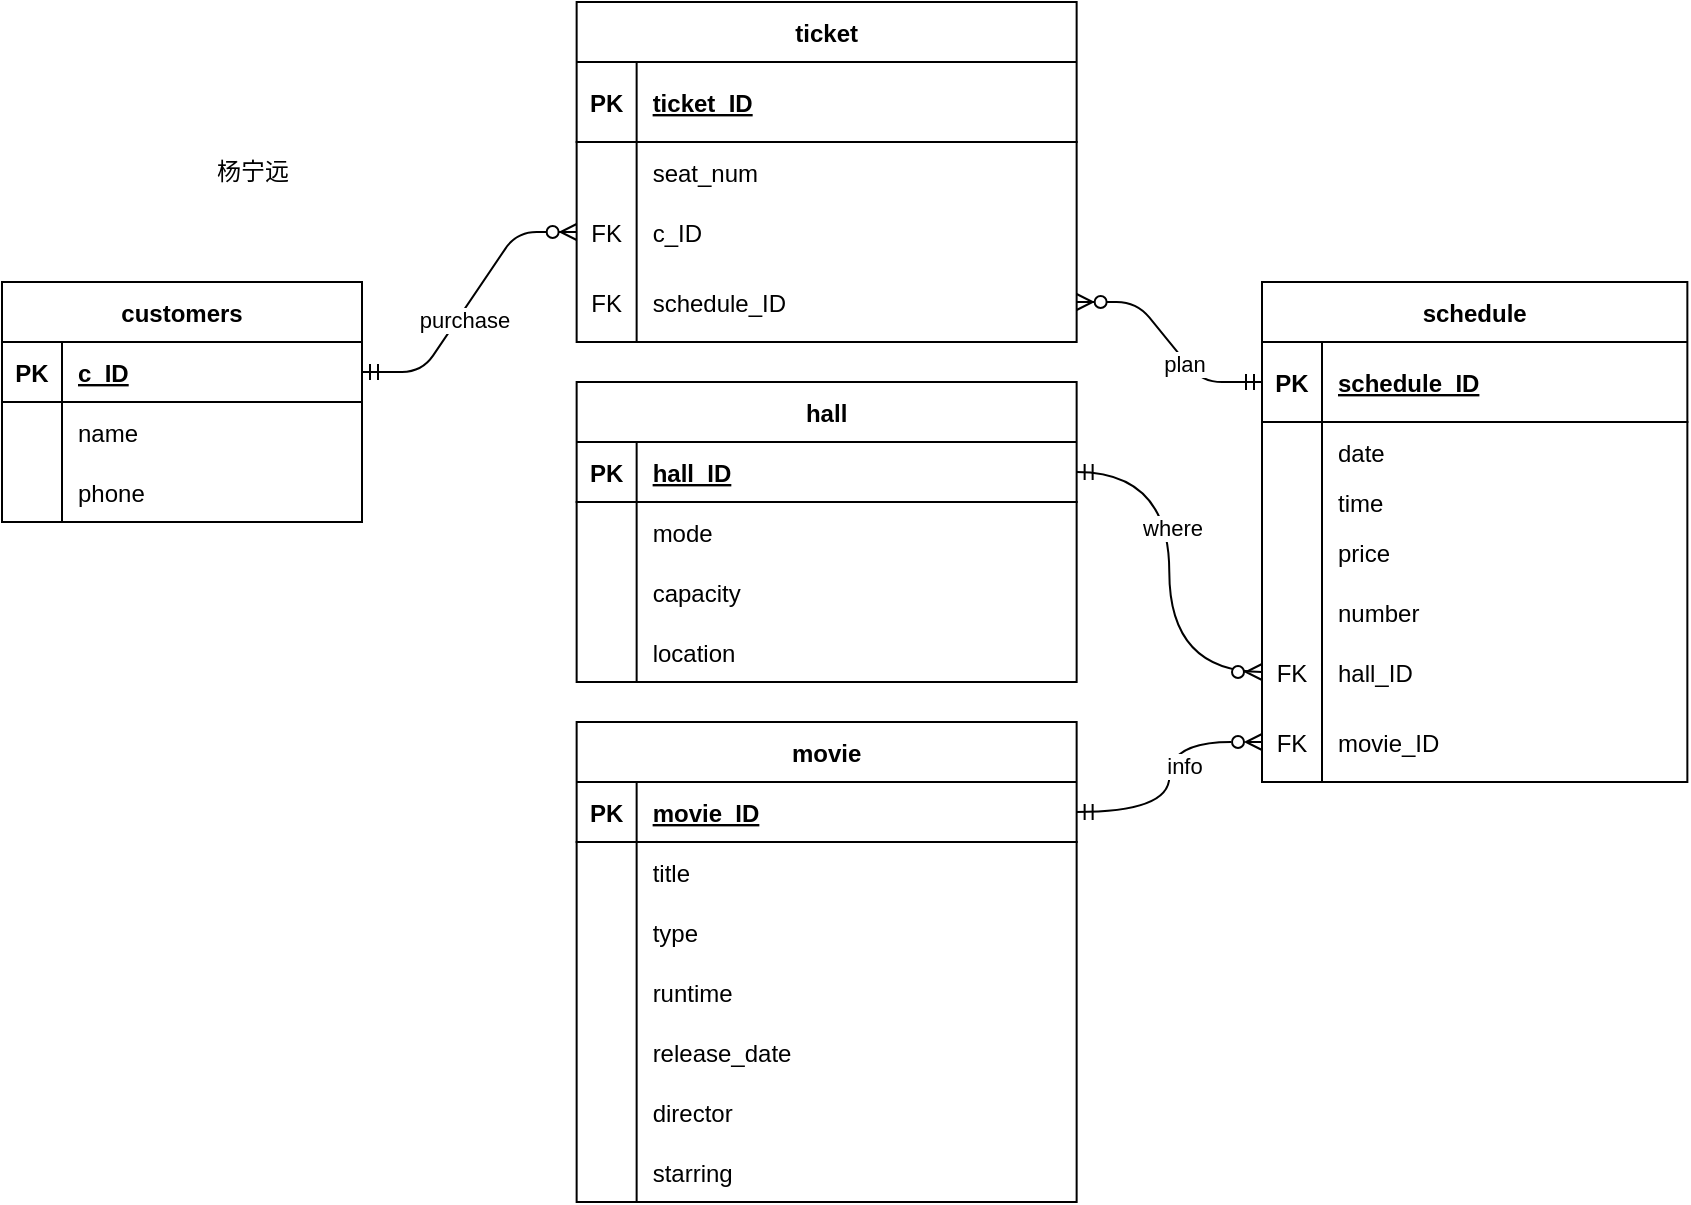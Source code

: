 <mxfile version="21.3.7" type="device">
  <diagram id="R2lEEEUBdFMjLlhIrx00" name="Page-1">
    <mxGraphModel dx="1440" dy="1000" grid="1" gridSize="10" guides="1" tooltips="1" connect="1" arrows="1" fold="1" page="1" pageScale="1" pageWidth="850" pageHeight="1100" math="0" shadow="0" extFonts="Permanent Marker^https://fonts.googleapis.com/css?family=Permanent+Marker">
      <root>
        <object label="" id="0">
          <mxCell />
        </object>
        <mxCell id="1" parent="0" />
        <mxCell id="C-vyLk0tnHw3VtMMgP7b-1" value="" style="edgeStyle=entityRelationEdgeStyle;endArrow=ERzeroToMany;startArrow=ERmandOne;endFill=1;startFill=0;" parent="1" source="C-vyLk0tnHw3VtMMgP7b-24" target="C-vyLk0tnHw3VtMMgP7b-6" edge="1">
          <mxGeometry width="100" height="100" relative="1" as="geometry">
            <mxPoint x="230" y="720" as="sourcePoint" />
            <mxPoint x="330" y="620" as="targetPoint" />
          </mxGeometry>
        </mxCell>
        <mxCell id="n1e_aVi4YOwNbGiGUkBM-1" value="purchase" style="edgeLabel;html=1;align=center;verticalAlign=middle;resizable=0;points=[];" vertex="1" connectable="0" parent="C-vyLk0tnHw3VtMMgP7b-1">
          <mxGeometry x="-0.119" y="-3" relative="1" as="geometry">
            <mxPoint as="offset" />
          </mxGeometry>
        </mxCell>
        <mxCell id="C-vyLk0tnHw3VtMMgP7b-2" value="ticket" style="shape=table;startSize=30;container=1;collapsible=1;childLayout=tableLayout;fixedRows=1;rowLines=0;fontStyle=1;align=center;resizeLast=1;movable=1;resizable=1;rotatable=1;deletable=1;editable=1;locked=0;connectable=1;" parent="1" vertex="1">
          <mxGeometry x="287.32" y="100" width="250" height="170" as="geometry" />
        </mxCell>
        <mxCell id="C-vyLk0tnHw3VtMMgP7b-3" value="" style="shape=partialRectangle;collapsible=0;dropTarget=0;pointerEvents=0;fillColor=none;points=[[0,0.5],[1,0.5]];portConstraint=eastwest;top=0;left=0;right=0;bottom=1;" parent="C-vyLk0tnHw3VtMMgP7b-2" vertex="1">
          <mxGeometry y="30" width="250" height="40" as="geometry" />
        </mxCell>
        <mxCell id="C-vyLk0tnHw3VtMMgP7b-4" value="PK" style="shape=partialRectangle;overflow=hidden;connectable=0;fillColor=none;top=0;left=0;bottom=0;right=0;fontStyle=1;" parent="C-vyLk0tnHw3VtMMgP7b-3" vertex="1">
          <mxGeometry width="30" height="40" as="geometry">
            <mxRectangle width="30" height="40" as="alternateBounds" />
          </mxGeometry>
        </mxCell>
        <mxCell id="C-vyLk0tnHw3VtMMgP7b-5" value="ticket_ID" style="shape=partialRectangle;overflow=hidden;connectable=0;fillColor=none;top=0;left=0;bottom=0;right=0;align=left;spacingLeft=6;fontStyle=5;" parent="C-vyLk0tnHw3VtMMgP7b-3" vertex="1">
          <mxGeometry x="30" width="220" height="40" as="geometry">
            <mxRectangle width="220" height="40" as="alternateBounds" />
          </mxGeometry>
        </mxCell>
        <mxCell id="n1e_aVi4YOwNbGiGUkBM-5" value="" style="shape=partialRectangle;collapsible=0;dropTarget=0;pointerEvents=0;fillColor=none;points=[[0,0.5],[1,0.5]];portConstraint=eastwest;top=0;left=0;right=0;bottom=0;" vertex="1" parent="C-vyLk0tnHw3VtMMgP7b-2">
          <mxGeometry y="70" width="250" height="30" as="geometry" />
        </mxCell>
        <mxCell id="n1e_aVi4YOwNbGiGUkBM-6" value="" style="shape=partialRectangle;overflow=hidden;connectable=0;fillColor=none;top=0;left=0;bottom=0;right=0;" vertex="1" parent="n1e_aVi4YOwNbGiGUkBM-5">
          <mxGeometry width="30" height="30" as="geometry">
            <mxRectangle width="30" height="30" as="alternateBounds" />
          </mxGeometry>
        </mxCell>
        <mxCell id="n1e_aVi4YOwNbGiGUkBM-7" value="seat_num" style="shape=partialRectangle;overflow=hidden;connectable=0;fillColor=none;top=0;left=0;bottom=0;right=0;align=left;spacingLeft=6;" vertex="1" parent="n1e_aVi4YOwNbGiGUkBM-5">
          <mxGeometry x="30" width="220" height="30" as="geometry">
            <mxRectangle width="220" height="30" as="alternateBounds" />
          </mxGeometry>
        </mxCell>
        <mxCell id="C-vyLk0tnHw3VtMMgP7b-6" value="" style="shape=partialRectangle;collapsible=0;dropTarget=0;pointerEvents=0;fillColor=none;points=[[0,0.5],[1,0.5]];portConstraint=eastwest;top=0;left=0;right=0;bottom=0;" parent="C-vyLk0tnHw3VtMMgP7b-2" vertex="1">
          <mxGeometry y="100" width="250" height="30" as="geometry" />
        </mxCell>
        <mxCell id="C-vyLk0tnHw3VtMMgP7b-7" value="FK" style="shape=partialRectangle;overflow=hidden;connectable=0;fillColor=none;top=0;left=0;bottom=0;right=0;" parent="C-vyLk0tnHw3VtMMgP7b-6" vertex="1">
          <mxGeometry width="30" height="30" as="geometry">
            <mxRectangle width="30" height="30" as="alternateBounds" />
          </mxGeometry>
        </mxCell>
        <mxCell id="C-vyLk0tnHw3VtMMgP7b-8" value="c_ID" style="shape=partialRectangle;overflow=hidden;connectable=0;fillColor=none;top=0;left=0;bottom=0;right=0;align=left;spacingLeft=6;" parent="C-vyLk0tnHw3VtMMgP7b-6" vertex="1">
          <mxGeometry x="30" width="220" height="30" as="geometry">
            <mxRectangle width="220" height="30" as="alternateBounds" />
          </mxGeometry>
        </mxCell>
        <mxCell id="C-vyLk0tnHw3VtMMgP7b-9" value="" style="shape=partialRectangle;collapsible=0;dropTarget=0;pointerEvents=0;fillColor=none;points=[[0,0.5],[1,0.5]];portConstraint=eastwest;top=0;left=0;right=0;bottom=0;" parent="C-vyLk0tnHw3VtMMgP7b-2" vertex="1">
          <mxGeometry y="130" width="250" height="40" as="geometry" />
        </mxCell>
        <mxCell id="C-vyLk0tnHw3VtMMgP7b-10" value="FK" style="shape=partialRectangle;overflow=hidden;connectable=0;fillColor=none;top=0;left=0;bottom=0;right=0;" parent="C-vyLk0tnHw3VtMMgP7b-9" vertex="1">
          <mxGeometry width="30" height="40" as="geometry">
            <mxRectangle width="30" height="40" as="alternateBounds" />
          </mxGeometry>
        </mxCell>
        <mxCell id="C-vyLk0tnHw3VtMMgP7b-11" value="schedule_ID" style="shape=partialRectangle;overflow=hidden;connectable=0;fillColor=none;top=0;left=0;bottom=0;right=0;align=left;spacingLeft=6;" parent="C-vyLk0tnHw3VtMMgP7b-9" vertex="1">
          <mxGeometry x="30" width="220" height="40" as="geometry">
            <mxRectangle width="220" height="40" as="alternateBounds" />
          </mxGeometry>
        </mxCell>
        <mxCell id="C-vyLk0tnHw3VtMMgP7b-23" value="customers" style="shape=table;startSize=30;container=1;collapsible=1;childLayout=tableLayout;fixedRows=1;rowLines=0;fontStyle=1;align=center;resizeLast=1;" parent="1" vertex="1">
          <mxGeometry y="240" width="180" height="120" as="geometry" />
        </mxCell>
        <mxCell id="C-vyLk0tnHw3VtMMgP7b-24" value="" style="shape=partialRectangle;collapsible=0;dropTarget=0;pointerEvents=0;fillColor=none;points=[[0,0.5],[1,0.5]];portConstraint=eastwest;top=0;left=0;right=0;bottom=1;" parent="C-vyLk0tnHw3VtMMgP7b-23" vertex="1">
          <mxGeometry y="30" width="180" height="30" as="geometry" />
        </mxCell>
        <mxCell id="C-vyLk0tnHw3VtMMgP7b-25" value="PK" style="shape=partialRectangle;overflow=hidden;connectable=0;fillColor=none;top=0;left=0;bottom=0;right=0;fontStyle=1;" parent="C-vyLk0tnHw3VtMMgP7b-24" vertex="1">
          <mxGeometry width="30" height="30" as="geometry">
            <mxRectangle width="30" height="30" as="alternateBounds" />
          </mxGeometry>
        </mxCell>
        <mxCell id="C-vyLk0tnHw3VtMMgP7b-26" value="c_ID" style="shape=partialRectangle;overflow=hidden;connectable=0;fillColor=none;top=0;left=0;bottom=0;right=0;align=left;spacingLeft=6;fontStyle=5;" parent="C-vyLk0tnHw3VtMMgP7b-24" vertex="1">
          <mxGeometry x="30" width="150" height="30" as="geometry">
            <mxRectangle width="150" height="30" as="alternateBounds" />
          </mxGeometry>
        </mxCell>
        <object label="" name="name" phone="phone" id="C-vyLk0tnHw3VtMMgP7b-27">
          <mxCell style="shape=partialRectangle;collapsible=0;dropTarget=0;pointerEvents=0;fillColor=none;points=[[0,0.5],[1,0.5]];portConstraint=eastwest;top=0;left=0;right=0;bottom=0;" parent="C-vyLk0tnHw3VtMMgP7b-23" vertex="1">
            <mxGeometry y="60" width="180" height="30" as="geometry" />
          </mxCell>
        </object>
        <mxCell id="C-vyLk0tnHw3VtMMgP7b-28" value="" style="shape=partialRectangle;overflow=hidden;connectable=0;fillColor=none;top=0;left=0;bottom=0;right=0;" parent="C-vyLk0tnHw3VtMMgP7b-27" vertex="1">
          <mxGeometry width="30" height="30" as="geometry">
            <mxRectangle width="30" height="30" as="alternateBounds" />
          </mxGeometry>
        </mxCell>
        <object label="name" name="" phone="" id="C-vyLk0tnHw3VtMMgP7b-29">
          <mxCell style="shape=partialRectangle;overflow=hidden;connectable=0;fillColor=none;top=0;left=0;bottom=0;right=0;align=left;spacingLeft=6;" parent="C-vyLk0tnHw3VtMMgP7b-27" vertex="1">
            <mxGeometry x="30" width="150" height="30" as="geometry">
              <mxRectangle width="150" height="30" as="alternateBounds" />
            </mxGeometry>
          </mxCell>
        </object>
        <object label="" name="name" phone="phone" id="n1e_aVi4YOwNbGiGUkBM-25">
          <mxCell style="shape=partialRectangle;collapsible=0;dropTarget=0;pointerEvents=0;fillColor=none;points=[[0,0.5],[1,0.5]];portConstraint=eastwest;top=0;left=0;right=0;bottom=0;" vertex="1" parent="C-vyLk0tnHw3VtMMgP7b-23">
            <mxGeometry y="90" width="180" height="30" as="geometry" />
          </mxCell>
        </object>
        <mxCell id="n1e_aVi4YOwNbGiGUkBM-26" value="" style="shape=partialRectangle;overflow=hidden;connectable=0;fillColor=none;top=0;left=0;bottom=0;right=0;" vertex="1" parent="n1e_aVi4YOwNbGiGUkBM-25">
          <mxGeometry width="30" height="30" as="geometry">
            <mxRectangle width="30" height="30" as="alternateBounds" />
          </mxGeometry>
        </mxCell>
        <object label="phone" name="" phone="" id="n1e_aVi4YOwNbGiGUkBM-27">
          <mxCell style="shape=partialRectangle;overflow=hidden;connectable=0;fillColor=none;top=0;left=0;bottom=0;right=0;align=left;spacingLeft=6;" vertex="1" parent="n1e_aVi4YOwNbGiGUkBM-25">
            <mxGeometry x="30" width="150" height="30" as="geometry">
              <mxRectangle width="150" height="30" as="alternateBounds" />
            </mxGeometry>
          </mxCell>
        </object>
        <mxCell id="n1e_aVi4YOwNbGiGUkBM-8" value="schedule" style="shape=table;startSize=30;container=1;collapsible=1;childLayout=tableLayout;fixedRows=1;rowLines=0;fontStyle=1;align=center;resizeLast=1;movable=1;resizable=1;rotatable=1;deletable=1;editable=1;locked=0;connectable=1;" vertex="1" parent="1">
          <mxGeometry x="630" y="240" width="212.68" height="250" as="geometry" />
        </mxCell>
        <mxCell id="n1e_aVi4YOwNbGiGUkBM-9" value="" style="shape=partialRectangle;collapsible=0;dropTarget=0;pointerEvents=0;fillColor=none;points=[[0,0.5],[1,0.5]];portConstraint=eastwest;top=0;left=0;right=0;bottom=1;" vertex="1" parent="n1e_aVi4YOwNbGiGUkBM-8">
          <mxGeometry y="30" width="212.68" height="40" as="geometry" />
        </mxCell>
        <mxCell id="n1e_aVi4YOwNbGiGUkBM-10" value="PK" style="shape=partialRectangle;overflow=hidden;connectable=0;fillColor=none;top=0;left=0;bottom=0;right=0;fontStyle=1;" vertex="1" parent="n1e_aVi4YOwNbGiGUkBM-9">
          <mxGeometry width="30" height="40" as="geometry">
            <mxRectangle width="30" height="40" as="alternateBounds" />
          </mxGeometry>
        </mxCell>
        <mxCell id="n1e_aVi4YOwNbGiGUkBM-11" value="schedule_ID" style="shape=partialRectangle;overflow=hidden;connectable=0;fillColor=none;top=0;left=0;bottom=0;right=0;align=left;spacingLeft=6;fontStyle=5;" vertex="1" parent="n1e_aVi4YOwNbGiGUkBM-9">
          <mxGeometry x="30" width="182.68" height="40" as="geometry">
            <mxRectangle width="182.68" height="40" as="alternateBounds" />
          </mxGeometry>
        </mxCell>
        <mxCell id="n1e_aVi4YOwNbGiGUkBM-12" value="" style="shape=partialRectangle;collapsible=0;dropTarget=0;pointerEvents=0;fillColor=none;points=[[0,0.5],[1,0.5]];portConstraint=eastwest;top=0;left=0;right=0;bottom=0;" vertex="1" parent="n1e_aVi4YOwNbGiGUkBM-8">
          <mxGeometry y="70" width="212.68" height="30" as="geometry" />
        </mxCell>
        <mxCell id="n1e_aVi4YOwNbGiGUkBM-13" value="" style="shape=partialRectangle;overflow=hidden;connectable=0;fillColor=none;top=0;left=0;bottom=0;right=0;" vertex="1" parent="n1e_aVi4YOwNbGiGUkBM-12">
          <mxGeometry width="30" height="30" as="geometry">
            <mxRectangle width="30" height="30" as="alternateBounds" />
          </mxGeometry>
        </mxCell>
        <mxCell id="n1e_aVi4YOwNbGiGUkBM-14" value="date" style="shape=partialRectangle;overflow=hidden;connectable=0;fillColor=none;top=0;left=0;bottom=0;right=0;align=left;spacingLeft=6;" vertex="1" parent="n1e_aVi4YOwNbGiGUkBM-12">
          <mxGeometry x="30" width="182.68" height="30" as="geometry">
            <mxRectangle width="182.68" height="30" as="alternateBounds" />
          </mxGeometry>
        </mxCell>
        <mxCell id="n1e_aVi4YOwNbGiGUkBM-22" value="" style="shape=partialRectangle;collapsible=0;dropTarget=0;pointerEvents=0;fillColor=none;points=[[0,0.5],[1,0.5]];portConstraint=eastwest;top=0;left=0;right=0;bottom=0;" vertex="1" parent="n1e_aVi4YOwNbGiGUkBM-8">
          <mxGeometry y="100" width="212.68" height="20" as="geometry" />
        </mxCell>
        <mxCell id="n1e_aVi4YOwNbGiGUkBM-23" value="" style="shape=partialRectangle;overflow=hidden;connectable=0;fillColor=none;top=0;left=0;bottom=0;right=0;" vertex="1" parent="n1e_aVi4YOwNbGiGUkBM-22">
          <mxGeometry width="30" height="20" as="geometry">
            <mxRectangle width="30" height="20" as="alternateBounds" />
          </mxGeometry>
        </mxCell>
        <mxCell id="n1e_aVi4YOwNbGiGUkBM-24" value="time" style="shape=partialRectangle;overflow=hidden;connectable=0;fillColor=none;top=0;left=0;bottom=0;right=0;align=left;spacingLeft=6;" vertex="1" parent="n1e_aVi4YOwNbGiGUkBM-22">
          <mxGeometry x="30" width="182.68" height="20" as="geometry">
            <mxRectangle width="182.68" height="20" as="alternateBounds" />
          </mxGeometry>
        </mxCell>
        <mxCell id="n1e_aVi4YOwNbGiGUkBM-28" value="" style="shape=partialRectangle;collapsible=0;dropTarget=0;pointerEvents=0;fillColor=none;points=[[0,0.5],[1,0.5]];portConstraint=eastwest;top=0;left=0;right=0;bottom=0;" vertex="1" parent="n1e_aVi4YOwNbGiGUkBM-8">
          <mxGeometry y="120" width="212.68" height="30" as="geometry" />
        </mxCell>
        <mxCell id="n1e_aVi4YOwNbGiGUkBM-29" value="" style="shape=partialRectangle;overflow=hidden;connectable=0;fillColor=none;top=0;left=0;bottom=0;right=0;" vertex="1" parent="n1e_aVi4YOwNbGiGUkBM-28">
          <mxGeometry width="30" height="30" as="geometry">
            <mxRectangle width="30" height="30" as="alternateBounds" />
          </mxGeometry>
        </mxCell>
        <mxCell id="n1e_aVi4YOwNbGiGUkBM-30" value="price" style="shape=partialRectangle;overflow=hidden;connectable=0;fillColor=none;top=0;left=0;bottom=0;right=0;align=left;spacingLeft=6;" vertex="1" parent="n1e_aVi4YOwNbGiGUkBM-28">
          <mxGeometry x="30" width="182.68" height="30" as="geometry">
            <mxRectangle width="182.68" height="30" as="alternateBounds" />
          </mxGeometry>
        </mxCell>
        <mxCell id="n1e_aVi4YOwNbGiGUkBM-31" value="" style="shape=partialRectangle;collapsible=0;dropTarget=0;pointerEvents=0;fillColor=none;points=[[0,0.5],[1,0.5]];portConstraint=eastwest;top=0;left=0;right=0;bottom=0;" vertex="1" parent="n1e_aVi4YOwNbGiGUkBM-8">
          <mxGeometry y="150" width="212.68" height="30" as="geometry" />
        </mxCell>
        <mxCell id="n1e_aVi4YOwNbGiGUkBM-32" value="" style="shape=partialRectangle;overflow=hidden;connectable=0;fillColor=none;top=0;left=0;bottom=0;right=0;" vertex="1" parent="n1e_aVi4YOwNbGiGUkBM-31">
          <mxGeometry width="30" height="30" as="geometry">
            <mxRectangle width="30" height="30" as="alternateBounds" />
          </mxGeometry>
        </mxCell>
        <mxCell id="n1e_aVi4YOwNbGiGUkBM-33" value="number" style="shape=partialRectangle;overflow=hidden;connectable=0;fillColor=none;top=0;left=0;bottom=0;right=0;align=left;spacingLeft=6;" vertex="1" parent="n1e_aVi4YOwNbGiGUkBM-31">
          <mxGeometry x="30" width="182.68" height="30" as="geometry">
            <mxRectangle width="182.68" height="30" as="alternateBounds" />
          </mxGeometry>
        </mxCell>
        <mxCell id="n1e_aVi4YOwNbGiGUkBM-15" value="" style="shape=partialRectangle;collapsible=0;dropTarget=0;pointerEvents=0;fillColor=none;points=[[0,0.5],[1,0.5]];portConstraint=eastwest;top=0;left=0;right=0;bottom=0;" vertex="1" parent="n1e_aVi4YOwNbGiGUkBM-8">
          <mxGeometry y="180" width="212.68" height="30" as="geometry" />
        </mxCell>
        <mxCell id="n1e_aVi4YOwNbGiGUkBM-16" value="FK" style="shape=partialRectangle;overflow=hidden;connectable=0;fillColor=none;top=0;left=0;bottom=0;right=0;" vertex="1" parent="n1e_aVi4YOwNbGiGUkBM-15">
          <mxGeometry width="30" height="30" as="geometry">
            <mxRectangle width="30" height="30" as="alternateBounds" />
          </mxGeometry>
        </mxCell>
        <mxCell id="n1e_aVi4YOwNbGiGUkBM-17" value="hall_ID" style="shape=partialRectangle;overflow=hidden;connectable=0;fillColor=none;top=0;left=0;bottom=0;right=0;align=left;spacingLeft=6;" vertex="1" parent="n1e_aVi4YOwNbGiGUkBM-15">
          <mxGeometry x="30" width="182.68" height="30" as="geometry">
            <mxRectangle width="182.68" height="30" as="alternateBounds" />
          </mxGeometry>
        </mxCell>
        <mxCell id="n1e_aVi4YOwNbGiGUkBM-18" value="" style="shape=partialRectangle;collapsible=0;dropTarget=0;pointerEvents=0;fillColor=none;points=[[0,0.5],[1,0.5]];portConstraint=eastwest;top=0;left=0;right=0;bottom=0;" vertex="1" parent="n1e_aVi4YOwNbGiGUkBM-8">
          <mxGeometry y="210" width="212.68" height="40" as="geometry" />
        </mxCell>
        <mxCell id="n1e_aVi4YOwNbGiGUkBM-19" value="FK" style="shape=partialRectangle;overflow=hidden;connectable=0;fillColor=none;top=0;left=0;bottom=0;right=0;" vertex="1" parent="n1e_aVi4YOwNbGiGUkBM-18">
          <mxGeometry width="30" height="40" as="geometry">
            <mxRectangle width="30" height="40" as="alternateBounds" />
          </mxGeometry>
        </mxCell>
        <mxCell id="n1e_aVi4YOwNbGiGUkBM-20" value="movie_ID" style="shape=partialRectangle;overflow=hidden;connectable=0;fillColor=none;top=0;left=0;bottom=0;right=0;align=left;spacingLeft=6;" vertex="1" parent="n1e_aVi4YOwNbGiGUkBM-18">
          <mxGeometry x="30" width="182.68" height="40" as="geometry">
            <mxRectangle width="182.68" height="40" as="alternateBounds" />
          </mxGeometry>
        </mxCell>
        <object label="" id="C-vyLk0tnHw3VtMMgP7b-12">
          <mxCell style="edgeStyle=entityRelationEdgeStyle;endArrow=ERzeroToMany;startArrow=ERmandOne;endFill=1;startFill=0;exitX=0;exitY=0.5;exitDx=0;exitDy=0;entryX=1;entryY=0.5;entryDx=0;entryDy=0;" parent="1" source="n1e_aVi4YOwNbGiGUkBM-9" target="C-vyLk0tnHw3VtMMgP7b-9" edge="1">
            <mxGeometry width="100" height="100" relative="1" as="geometry">
              <mxPoint x="567.32" y="140" as="sourcePoint" />
              <mxPoint x="537.32" y="360" as="targetPoint" />
            </mxGeometry>
          </mxCell>
        </object>
        <mxCell id="n1e_aVi4YOwNbGiGUkBM-35" value="plan" style="edgeLabel;html=1;align=center;verticalAlign=middle;resizable=0;points=[];" vertex="1" connectable="0" parent="C-vyLk0tnHw3VtMMgP7b-12">
          <mxGeometry x="-0.23" y="1" relative="1" as="geometry">
            <mxPoint as="offset" />
          </mxGeometry>
        </mxCell>
        <mxCell id="n1e_aVi4YOwNbGiGUkBM-36" value="hall" style="shape=table;startSize=30;container=1;collapsible=1;childLayout=tableLayout;fixedRows=1;rowLines=0;fontStyle=1;align=center;resizeLast=1;" vertex="1" parent="1">
          <mxGeometry x="287.32" y="290" width="250" height="150" as="geometry" />
        </mxCell>
        <mxCell id="n1e_aVi4YOwNbGiGUkBM-37" value="" style="shape=partialRectangle;collapsible=0;dropTarget=0;pointerEvents=0;fillColor=none;points=[[0,0.5],[1,0.5]];portConstraint=eastwest;top=0;left=0;right=0;bottom=1;" vertex="1" parent="n1e_aVi4YOwNbGiGUkBM-36">
          <mxGeometry y="30" width="250" height="30" as="geometry" />
        </mxCell>
        <mxCell id="n1e_aVi4YOwNbGiGUkBM-38" value="PK" style="shape=partialRectangle;overflow=hidden;connectable=0;fillColor=none;top=0;left=0;bottom=0;right=0;fontStyle=1;" vertex="1" parent="n1e_aVi4YOwNbGiGUkBM-37">
          <mxGeometry width="30" height="30" as="geometry">
            <mxRectangle width="30" height="30" as="alternateBounds" />
          </mxGeometry>
        </mxCell>
        <mxCell id="n1e_aVi4YOwNbGiGUkBM-39" value="hall_ID" style="shape=partialRectangle;overflow=hidden;connectable=0;fillColor=none;top=0;left=0;bottom=0;right=0;align=left;spacingLeft=6;fontStyle=5;" vertex="1" parent="n1e_aVi4YOwNbGiGUkBM-37">
          <mxGeometry x="30" width="220" height="30" as="geometry">
            <mxRectangle width="220" height="30" as="alternateBounds" />
          </mxGeometry>
        </mxCell>
        <object label="" name="name" phone="phone" id="n1e_aVi4YOwNbGiGUkBM-40">
          <mxCell style="shape=partialRectangle;collapsible=0;dropTarget=0;pointerEvents=0;fillColor=none;points=[[0,0.5],[1,0.5]];portConstraint=eastwest;top=0;left=0;right=0;bottom=0;" vertex="1" parent="n1e_aVi4YOwNbGiGUkBM-36">
            <mxGeometry y="60" width="250" height="30" as="geometry" />
          </mxCell>
        </object>
        <mxCell id="n1e_aVi4YOwNbGiGUkBM-41" value="" style="shape=partialRectangle;overflow=hidden;connectable=0;fillColor=none;top=0;left=0;bottom=0;right=0;" vertex="1" parent="n1e_aVi4YOwNbGiGUkBM-40">
          <mxGeometry width="30" height="30" as="geometry">
            <mxRectangle width="30" height="30" as="alternateBounds" />
          </mxGeometry>
        </mxCell>
        <object label="mode" name="" phone="" id="n1e_aVi4YOwNbGiGUkBM-42">
          <mxCell style="shape=partialRectangle;overflow=hidden;connectable=0;fillColor=none;top=0;left=0;bottom=0;right=0;align=left;spacingLeft=6;" vertex="1" parent="n1e_aVi4YOwNbGiGUkBM-40">
            <mxGeometry x="30" width="220" height="30" as="geometry">
              <mxRectangle width="220" height="30" as="alternateBounds" />
            </mxGeometry>
          </mxCell>
        </object>
        <object label="" name="name" phone="phone" id="n1e_aVi4YOwNbGiGUkBM-43">
          <mxCell style="shape=partialRectangle;collapsible=0;dropTarget=0;pointerEvents=0;fillColor=none;points=[[0,0.5],[1,0.5]];portConstraint=eastwest;top=0;left=0;right=0;bottom=0;" vertex="1" parent="n1e_aVi4YOwNbGiGUkBM-36">
            <mxGeometry y="90" width="250" height="30" as="geometry" />
          </mxCell>
        </object>
        <mxCell id="n1e_aVi4YOwNbGiGUkBM-44" value="" style="shape=partialRectangle;overflow=hidden;connectable=0;fillColor=none;top=0;left=0;bottom=0;right=0;" vertex="1" parent="n1e_aVi4YOwNbGiGUkBM-43">
          <mxGeometry width="30" height="30" as="geometry">
            <mxRectangle width="30" height="30" as="alternateBounds" />
          </mxGeometry>
        </mxCell>
        <object label="capacity" name="" phone="" id="n1e_aVi4YOwNbGiGUkBM-45">
          <mxCell style="shape=partialRectangle;overflow=hidden;connectable=0;fillColor=none;top=0;left=0;bottom=0;right=0;align=left;spacingLeft=6;" vertex="1" parent="n1e_aVi4YOwNbGiGUkBM-43">
            <mxGeometry x="30" width="220" height="30" as="geometry">
              <mxRectangle width="220" height="30" as="alternateBounds" />
            </mxGeometry>
          </mxCell>
        </object>
        <object label="" name="name" phone="phone" id="n1e_aVi4YOwNbGiGUkBM-46">
          <mxCell style="shape=partialRectangle;collapsible=0;dropTarget=0;pointerEvents=0;fillColor=none;points=[[0,0.5],[1,0.5]];portConstraint=eastwest;top=0;left=0;right=0;bottom=0;" vertex="1" parent="n1e_aVi4YOwNbGiGUkBM-36">
            <mxGeometry y="120" width="250" height="30" as="geometry" />
          </mxCell>
        </object>
        <mxCell id="n1e_aVi4YOwNbGiGUkBM-47" value="" style="shape=partialRectangle;overflow=hidden;connectable=0;fillColor=none;top=0;left=0;bottom=0;right=0;" vertex="1" parent="n1e_aVi4YOwNbGiGUkBM-46">
          <mxGeometry width="30" height="30" as="geometry">
            <mxRectangle width="30" height="30" as="alternateBounds" />
          </mxGeometry>
        </mxCell>
        <object label="location" name="" phone="" id="n1e_aVi4YOwNbGiGUkBM-48">
          <mxCell style="shape=partialRectangle;overflow=hidden;connectable=0;fillColor=none;top=0;left=0;bottom=0;right=0;align=left;spacingLeft=6;" vertex="1" parent="n1e_aVi4YOwNbGiGUkBM-46">
            <mxGeometry x="30" width="220" height="30" as="geometry">
              <mxRectangle width="220" height="30" as="alternateBounds" />
            </mxGeometry>
          </mxCell>
        </object>
        <object label="" id="n1e_aVi4YOwNbGiGUkBM-50">
          <mxCell style="edgeStyle=orthogonalEdgeStyle;endArrow=ERzeroToMany;startArrow=ERmandOne;endFill=1;startFill=0;exitX=1;exitY=0.5;exitDx=0;exitDy=0;entryX=0;entryY=0.5;entryDx=0;entryDy=0;curved=1;" edge="1" parent="1" source="n1e_aVi4YOwNbGiGUkBM-37" target="n1e_aVi4YOwNbGiGUkBM-15">
            <mxGeometry width="100" height="100" relative="1" as="geometry">
              <mxPoint x="567.32" y="550" as="sourcePoint" />
              <mxPoint x="487.32" y="570" as="targetPoint" />
            </mxGeometry>
          </mxCell>
        </object>
        <mxCell id="n1e_aVi4YOwNbGiGUkBM-51" value="where" style="edgeLabel;html=1;align=center;verticalAlign=middle;resizable=0;points=[];" vertex="1" connectable="0" parent="n1e_aVi4YOwNbGiGUkBM-50">
          <mxGeometry x="-0.23" y="1" relative="1" as="geometry">
            <mxPoint as="offset" />
          </mxGeometry>
        </mxCell>
        <mxCell id="n1e_aVi4YOwNbGiGUkBM-65" value="movie" style="shape=table;startSize=30;container=1;collapsible=1;childLayout=tableLayout;fixedRows=1;rowLines=0;fontStyle=1;align=center;resizeLast=1;" vertex="1" parent="1">
          <mxGeometry x="287.32" y="460" width="250" height="240" as="geometry" />
        </mxCell>
        <mxCell id="n1e_aVi4YOwNbGiGUkBM-66" value="" style="shape=partialRectangle;collapsible=0;dropTarget=0;pointerEvents=0;fillColor=none;points=[[0,0.5],[1,0.5]];portConstraint=eastwest;top=0;left=0;right=0;bottom=1;" vertex="1" parent="n1e_aVi4YOwNbGiGUkBM-65">
          <mxGeometry y="30" width="250" height="30" as="geometry" />
        </mxCell>
        <mxCell id="n1e_aVi4YOwNbGiGUkBM-67" value="PK" style="shape=partialRectangle;overflow=hidden;connectable=0;fillColor=none;top=0;left=0;bottom=0;right=0;fontStyle=1;" vertex="1" parent="n1e_aVi4YOwNbGiGUkBM-66">
          <mxGeometry width="30" height="30" as="geometry">
            <mxRectangle width="30" height="30" as="alternateBounds" />
          </mxGeometry>
        </mxCell>
        <mxCell id="n1e_aVi4YOwNbGiGUkBM-68" value="movie_ID" style="shape=partialRectangle;overflow=hidden;connectable=0;fillColor=none;top=0;left=0;bottom=0;right=0;align=left;spacingLeft=6;fontStyle=5;" vertex="1" parent="n1e_aVi4YOwNbGiGUkBM-66">
          <mxGeometry x="30" width="220" height="30" as="geometry">
            <mxRectangle width="220" height="30" as="alternateBounds" />
          </mxGeometry>
        </mxCell>
        <object label="" name="name" phone="phone" id="n1e_aVi4YOwNbGiGUkBM-69">
          <mxCell style="shape=partialRectangle;collapsible=0;dropTarget=0;pointerEvents=0;fillColor=none;points=[[0,0.5],[1,0.5]];portConstraint=eastwest;top=0;left=0;right=0;bottom=0;" vertex="1" parent="n1e_aVi4YOwNbGiGUkBM-65">
            <mxGeometry y="60" width="250" height="30" as="geometry" />
          </mxCell>
        </object>
        <mxCell id="n1e_aVi4YOwNbGiGUkBM-70" value="" style="shape=partialRectangle;overflow=hidden;connectable=0;fillColor=none;top=0;left=0;bottom=0;right=0;" vertex="1" parent="n1e_aVi4YOwNbGiGUkBM-69">
          <mxGeometry width="30" height="30" as="geometry">
            <mxRectangle width="30" height="30" as="alternateBounds" />
          </mxGeometry>
        </mxCell>
        <object label="title" name="" phone="" id="n1e_aVi4YOwNbGiGUkBM-71">
          <mxCell style="shape=partialRectangle;overflow=hidden;connectable=0;fillColor=none;top=0;left=0;bottom=0;right=0;align=left;spacingLeft=6;" vertex="1" parent="n1e_aVi4YOwNbGiGUkBM-69">
            <mxGeometry x="30" width="220" height="30" as="geometry">
              <mxRectangle width="220" height="30" as="alternateBounds" />
            </mxGeometry>
          </mxCell>
        </object>
        <object label="" name="name" phone="phone" id="n1e_aVi4YOwNbGiGUkBM-72">
          <mxCell style="shape=partialRectangle;collapsible=0;dropTarget=0;pointerEvents=0;fillColor=none;points=[[0,0.5],[1,0.5]];portConstraint=eastwest;top=0;left=0;right=0;bottom=0;" vertex="1" parent="n1e_aVi4YOwNbGiGUkBM-65">
            <mxGeometry y="90" width="250" height="30" as="geometry" />
          </mxCell>
        </object>
        <mxCell id="n1e_aVi4YOwNbGiGUkBM-73" value="" style="shape=partialRectangle;overflow=hidden;connectable=0;fillColor=none;top=0;left=0;bottom=0;right=0;" vertex="1" parent="n1e_aVi4YOwNbGiGUkBM-72">
          <mxGeometry width="30" height="30" as="geometry">
            <mxRectangle width="30" height="30" as="alternateBounds" />
          </mxGeometry>
        </mxCell>
        <object label="type" name="" phone="" id="n1e_aVi4YOwNbGiGUkBM-74">
          <mxCell style="shape=partialRectangle;overflow=hidden;connectable=0;fillColor=none;top=0;left=0;bottom=0;right=0;align=left;spacingLeft=6;" vertex="1" parent="n1e_aVi4YOwNbGiGUkBM-72">
            <mxGeometry x="30" width="220" height="30" as="geometry">
              <mxRectangle width="220" height="30" as="alternateBounds" />
            </mxGeometry>
          </mxCell>
        </object>
        <object label="" name="name" phone="phone" id="n1e_aVi4YOwNbGiGUkBM-75">
          <mxCell style="shape=partialRectangle;collapsible=0;dropTarget=0;pointerEvents=0;fillColor=none;points=[[0,0.5],[1,0.5]];portConstraint=eastwest;top=0;left=0;right=0;bottom=0;" vertex="1" parent="n1e_aVi4YOwNbGiGUkBM-65">
            <mxGeometry y="120" width="250" height="30" as="geometry" />
          </mxCell>
        </object>
        <mxCell id="n1e_aVi4YOwNbGiGUkBM-76" value="" style="shape=partialRectangle;overflow=hidden;connectable=0;fillColor=none;top=0;left=0;bottom=0;right=0;" vertex="1" parent="n1e_aVi4YOwNbGiGUkBM-75">
          <mxGeometry width="30" height="30" as="geometry">
            <mxRectangle width="30" height="30" as="alternateBounds" />
          </mxGeometry>
        </mxCell>
        <object label="runtime" name="" phone="" id="n1e_aVi4YOwNbGiGUkBM-77">
          <mxCell style="shape=partialRectangle;overflow=hidden;connectable=0;fillColor=none;top=0;left=0;bottom=0;right=0;align=left;spacingLeft=6;" vertex="1" parent="n1e_aVi4YOwNbGiGUkBM-75">
            <mxGeometry x="30" width="220" height="30" as="geometry">
              <mxRectangle width="220" height="30" as="alternateBounds" />
            </mxGeometry>
          </mxCell>
        </object>
        <object label="" name="name" phone="phone" id="n1e_aVi4YOwNbGiGUkBM-78">
          <mxCell style="shape=partialRectangle;collapsible=0;dropTarget=0;pointerEvents=0;fillColor=none;points=[[0,0.5],[1,0.5]];portConstraint=eastwest;top=0;left=0;right=0;bottom=0;" vertex="1" parent="n1e_aVi4YOwNbGiGUkBM-65">
            <mxGeometry y="150" width="250" height="30" as="geometry" />
          </mxCell>
        </object>
        <mxCell id="n1e_aVi4YOwNbGiGUkBM-79" value="" style="shape=partialRectangle;overflow=hidden;connectable=0;fillColor=none;top=0;left=0;bottom=0;right=0;" vertex="1" parent="n1e_aVi4YOwNbGiGUkBM-78">
          <mxGeometry width="30" height="30" as="geometry">
            <mxRectangle width="30" height="30" as="alternateBounds" />
          </mxGeometry>
        </mxCell>
        <object label="release_date" name="" phone="" id="n1e_aVi4YOwNbGiGUkBM-80">
          <mxCell style="shape=partialRectangle;overflow=hidden;connectable=0;fillColor=none;top=0;left=0;bottom=0;right=0;align=left;spacingLeft=6;" vertex="1" parent="n1e_aVi4YOwNbGiGUkBM-78">
            <mxGeometry x="30" width="220" height="30" as="geometry">
              <mxRectangle width="220" height="30" as="alternateBounds" />
            </mxGeometry>
          </mxCell>
        </object>
        <object label="" name="name" phone="phone" id="n1e_aVi4YOwNbGiGUkBM-97">
          <mxCell style="shape=partialRectangle;collapsible=0;dropTarget=0;pointerEvents=0;fillColor=none;points=[[0,0.5],[1,0.5]];portConstraint=eastwest;top=0;left=0;right=0;bottom=0;" vertex="1" parent="n1e_aVi4YOwNbGiGUkBM-65">
            <mxGeometry y="180" width="250" height="30" as="geometry" />
          </mxCell>
        </object>
        <mxCell id="n1e_aVi4YOwNbGiGUkBM-98" value="" style="shape=partialRectangle;overflow=hidden;connectable=0;fillColor=none;top=0;left=0;bottom=0;right=0;" vertex="1" parent="n1e_aVi4YOwNbGiGUkBM-97">
          <mxGeometry width="30" height="30" as="geometry">
            <mxRectangle width="30" height="30" as="alternateBounds" />
          </mxGeometry>
        </mxCell>
        <object label="director" name="" phone="" id="n1e_aVi4YOwNbGiGUkBM-99">
          <mxCell style="shape=partialRectangle;overflow=hidden;connectable=0;fillColor=none;top=0;left=0;bottom=0;right=0;align=left;spacingLeft=6;" vertex="1" parent="n1e_aVi4YOwNbGiGUkBM-97">
            <mxGeometry x="30" width="220" height="30" as="geometry">
              <mxRectangle width="220" height="30" as="alternateBounds" />
            </mxGeometry>
          </mxCell>
        </object>
        <object label="" name="name" phone="phone" id="n1e_aVi4YOwNbGiGUkBM-100">
          <mxCell style="shape=partialRectangle;collapsible=0;dropTarget=0;pointerEvents=0;fillColor=none;points=[[0,0.5],[1,0.5]];portConstraint=eastwest;top=0;left=0;right=0;bottom=0;" vertex="1" parent="n1e_aVi4YOwNbGiGUkBM-65">
            <mxGeometry y="210" width="250" height="30" as="geometry" />
          </mxCell>
        </object>
        <mxCell id="n1e_aVi4YOwNbGiGUkBM-101" value="" style="shape=partialRectangle;overflow=hidden;connectable=0;fillColor=none;top=0;left=0;bottom=0;right=0;" vertex="1" parent="n1e_aVi4YOwNbGiGUkBM-100">
          <mxGeometry width="30" height="30" as="geometry">
            <mxRectangle width="30" height="30" as="alternateBounds" />
          </mxGeometry>
        </mxCell>
        <object label="starring" name="" phone="" id="n1e_aVi4YOwNbGiGUkBM-102">
          <mxCell style="shape=partialRectangle;overflow=hidden;connectable=0;fillColor=none;top=0;left=0;bottom=0;right=0;align=left;spacingLeft=6;" vertex="1" parent="n1e_aVi4YOwNbGiGUkBM-100">
            <mxGeometry x="30" width="220" height="30" as="geometry">
              <mxRectangle width="220" height="30" as="alternateBounds" />
            </mxGeometry>
          </mxCell>
        </object>
        <mxCell id="n1e_aVi4YOwNbGiGUkBM-103" style="edgeStyle=orthogonalEdgeStyle;rounded=0;orthogonalLoop=1;jettySize=auto;html=1;exitX=1;exitY=0.5;exitDx=0;exitDy=0;entryX=0;entryY=0.5;entryDx=0;entryDy=0;curved=1;startArrow=ERmandOne;startFill=0;endArrow=ERzeroToMany;endFill=0;" edge="1" parent="1" source="n1e_aVi4YOwNbGiGUkBM-66" target="n1e_aVi4YOwNbGiGUkBM-18">
          <mxGeometry relative="1" as="geometry" />
        </mxCell>
        <mxCell id="n1e_aVi4YOwNbGiGUkBM-104" value="info" style="edgeLabel;html=1;align=center;verticalAlign=middle;resizable=0;points=[];" vertex="1" connectable="0" parent="n1e_aVi4YOwNbGiGUkBM-103">
          <mxGeometry x="0.393" y="-12" relative="1" as="geometry">
            <mxPoint x="-1" as="offset" />
          </mxGeometry>
        </mxCell>
        <mxCell id="n1e_aVi4YOwNbGiGUkBM-105" value="杨宁远" style="text;strokeColor=none;align=center;fillColor=none;html=1;verticalAlign=middle;whiteSpace=wrap;rounded=0;" vertex="1" parent="1">
          <mxGeometry x="87.5" y="165" width="75" height="40" as="geometry" />
        </mxCell>
      </root>
    </mxGraphModel>
  </diagram>
</mxfile>
